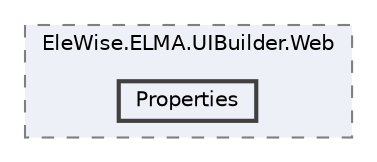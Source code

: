 digraph "Web/Modules/EleWise.ELMA.UIBuilder.Web/Properties"
{
 // LATEX_PDF_SIZE
  bgcolor="transparent";
  edge [fontname=Helvetica,fontsize=10,labelfontname=Helvetica,labelfontsize=10];
  node [fontname=Helvetica,fontsize=10,shape=box,height=0.2,width=0.4];
  compound=true
  subgraph clusterdir_4e245bba900c27c2d849174cf5a4bfa3 {
    graph [ bgcolor="#edf0f7", pencolor="grey50", label="EleWise.ELMA.UIBuilder.Web", fontname=Helvetica,fontsize=10 style="filled,dashed", URL="dir_4e245bba900c27c2d849174cf5a4bfa3.html",tooltip=""]
  dir_c35fbab04e55c97796d64d7da3a89f15 [label="Properties", fillcolor="#edf0f7", color="grey25", style="filled,bold", URL="dir_c35fbab04e55c97796d64d7da3a89f15.html",tooltip=""];
  }
}

